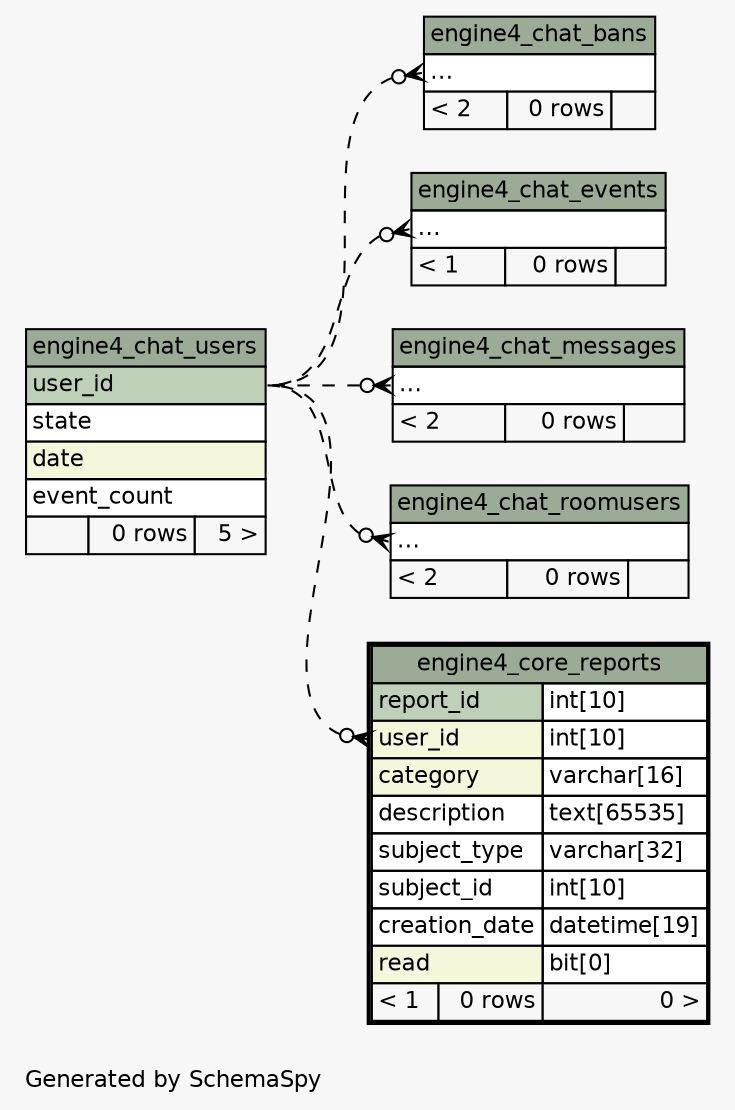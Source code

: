 // dot 2.38.0 on Windows 10 10.0
// SchemaSpy rev 590
digraph "impliedTwoDegreesRelationshipsDiagram" {
  graph [
    rankdir="RL"
    bgcolor="#f7f7f7"
    label="\nGenerated by SchemaSpy"
    labeljust="l"
    nodesep="0.18"
    ranksep="0.46"
    fontname="Helvetica"
    fontsize="11"
  ];
  node [
    fontname="Helvetica"
    fontsize="11"
    shape="plaintext"
  ];
  edge [
    arrowsize="0.8"
  ];
  "engine4_chat_bans":"elipses":w -> "engine4_chat_users":"user_id":e [arrowhead=none dir=back arrowtail=crowodot style=dashed];
  "engine4_chat_events":"elipses":w -> "engine4_chat_users":"user_id":e [arrowhead=none dir=back arrowtail=crowodot style=dashed];
  "engine4_chat_messages":"elipses":w -> "engine4_chat_users":"user_id":e [arrowhead=none dir=back arrowtail=crowodot style=dashed];
  "engine4_chat_roomusers":"elipses":w -> "engine4_chat_users":"user_id":e [arrowhead=none dir=back arrowtail=crowodot style=dashed];
  "engine4_core_reports":"user_id":w -> "engine4_chat_users":"user_id":e [arrowhead=none dir=back arrowtail=crowodot style=dashed];
  "engine4_chat_bans" [
    label=<
    <TABLE BORDER="0" CELLBORDER="1" CELLSPACING="0" BGCOLOR="#ffffff">
      <TR><TD COLSPAN="3" BGCOLOR="#9bab96" ALIGN="CENTER">engine4_chat_bans</TD></TR>
      <TR><TD PORT="elipses" COLSPAN="3" ALIGN="LEFT">...</TD></TR>
      <TR><TD ALIGN="LEFT" BGCOLOR="#f7f7f7">&lt; 2</TD><TD ALIGN="RIGHT" BGCOLOR="#f7f7f7">0 rows</TD><TD ALIGN="RIGHT" BGCOLOR="#f7f7f7">  </TD></TR>
    </TABLE>>
    URL="engine4_chat_bans.html"
    tooltip="engine4_chat_bans"
  ];
  "engine4_chat_events" [
    label=<
    <TABLE BORDER="0" CELLBORDER="1" CELLSPACING="0" BGCOLOR="#ffffff">
      <TR><TD COLSPAN="3" BGCOLOR="#9bab96" ALIGN="CENTER">engine4_chat_events</TD></TR>
      <TR><TD PORT="elipses" COLSPAN="3" ALIGN="LEFT">...</TD></TR>
      <TR><TD ALIGN="LEFT" BGCOLOR="#f7f7f7">&lt; 1</TD><TD ALIGN="RIGHT" BGCOLOR="#f7f7f7">0 rows</TD><TD ALIGN="RIGHT" BGCOLOR="#f7f7f7">  </TD></TR>
    </TABLE>>
    URL="engine4_chat_events.html"
    tooltip="engine4_chat_events"
  ];
  "engine4_chat_messages" [
    label=<
    <TABLE BORDER="0" CELLBORDER="1" CELLSPACING="0" BGCOLOR="#ffffff">
      <TR><TD COLSPAN="3" BGCOLOR="#9bab96" ALIGN="CENTER">engine4_chat_messages</TD></TR>
      <TR><TD PORT="elipses" COLSPAN="3" ALIGN="LEFT">...</TD></TR>
      <TR><TD ALIGN="LEFT" BGCOLOR="#f7f7f7">&lt; 2</TD><TD ALIGN="RIGHT" BGCOLOR="#f7f7f7">0 rows</TD><TD ALIGN="RIGHT" BGCOLOR="#f7f7f7">  </TD></TR>
    </TABLE>>
    URL="engine4_chat_messages.html"
    tooltip="engine4_chat_messages"
  ];
  "engine4_chat_roomusers" [
    label=<
    <TABLE BORDER="0" CELLBORDER="1" CELLSPACING="0" BGCOLOR="#ffffff">
      <TR><TD COLSPAN="3" BGCOLOR="#9bab96" ALIGN="CENTER">engine4_chat_roomusers</TD></TR>
      <TR><TD PORT="elipses" COLSPAN="3" ALIGN="LEFT">...</TD></TR>
      <TR><TD ALIGN="LEFT" BGCOLOR="#f7f7f7">&lt; 2</TD><TD ALIGN="RIGHT" BGCOLOR="#f7f7f7">0 rows</TD><TD ALIGN="RIGHT" BGCOLOR="#f7f7f7">  </TD></TR>
    </TABLE>>
    URL="engine4_chat_roomusers.html"
    tooltip="engine4_chat_roomusers"
  ];
  "engine4_chat_users" [
    label=<
    <TABLE BORDER="0" CELLBORDER="1" CELLSPACING="0" BGCOLOR="#ffffff">
      <TR><TD COLSPAN="3" BGCOLOR="#9bab96" ALIGN="CENTER">engine4_chat_users</TD></TR>
      <TR><TD PORT="user_id" COLSPAN="3" BGCOLOR="#bed1b8" ALIGN="LEFT">user_id</TD></TR>
      <TR><TD PORT="state" COLSPAN="3" ALIGN="LEFT">state</TD></TR>
      <TR><TD PORT="date" COLSPAN="3" BGCOLOR="#f4f7da" ALIGN="LEFT">date</TD></TR>
      <TR><TD PORT="event_count" COLSPAN="3" ALIGN="LEFT">event_count</TD></TR>
      <TR><TD ALIGN="LEFT" BGCOLOR="#f7f7f7">  </TD><TD ALIGN="RIGHT" BGCOLOR="#f7f7f7">0 rows</TD><TD ALIGN="RIGHT" BGCOLOR="#f7f7f7">5 &gt;</TD></TR>
    </TABLE>>
    URL="engine4_chat_users.html"
    tooltip="engine4_chat_users"
  ];
  "engine4_core_reports" [
    label=<
    <TABLE BORDER="2" CELLBORDER="1" CELLSPACING="0" BGCOLOR="#ffffff">
      <TR><TD COLSPAN="3" BGCOLOR="#9bab96" ALIGN="CENTER">engine4_core_reports</TD></TR>
      <TR><TD PORT="report_id" COLSPAN="2" BGCOLOR="#bed1b8" ALIGN="LEFT">report_id</TD><TD PORT="report_id.type" ALIGN="LEFT">int[10]</TD></TR>
      <TR><TD PORT="user_id" COLSPAN="2" BGCOLOR="#f4f7da" ALIGN="LEFT">user_id</TD><TD PORT="user_id.type" ALIGN="LEFT">int[10]</TD></TR>
      <TR><TD PORT="category" COLSPAN="2" BGCOLOR="#f4f7da" ALIGN="LEFT">category</TD><TD PORT="category.type" ALIGN="LEFT">varchar[16]</TD></TR>
      <TR><TD PORT="description" COLSPAN="2" ALIGN="LEFT">description</TD><TD PORT="description.type" ALIGN="LEFT">text[65535]</TD></TR>
      <TR><TD PORT="subject_type" COLSPAN="2" ALIGN="LEFT">subject_type</TD><TD PORT="subject_type.type" ALIGN="LEFT">varchar[32]</TD></TR>
      <TR><TD PORT="subject_id" COLSPAN="2" ALIGN="LEFT">subject_id</TD><TD PORT="subject_id.type" ALIGN="LEFT">int[10]</TD></TR>
      <TR><TD PORT="creation_date" COLSPAN="2" ALIGN="LEFT">creation_date</TD><TD PORT="creation_date.type" ALIGN="LEFT">datetime[19]</TD></TR>
      <TR><TD PORT="read" COLSPAN="2" BGCOLOR="#f4f7da" ALIGN="LEFT">read</TD><TD PORT="read.type" ALIGN="LEFT">bit[0]</TD></TR>
      <TR><TD ALIGN="LEFT" BGCOLOR="#f7f7f7">&lt; 1</TD><TD ALIGN="RIGHT" BGCOLOR="#f7f7f7">0 rows</TD><TD ALIGN="RIGHT" BGCOLOR="#f7f7f7">0 &gt;</TD></TR>
    </TABLE>>
    URL="engine4_core_reports.html"
    tooltip="engine4_core_reports"
  ];
}
